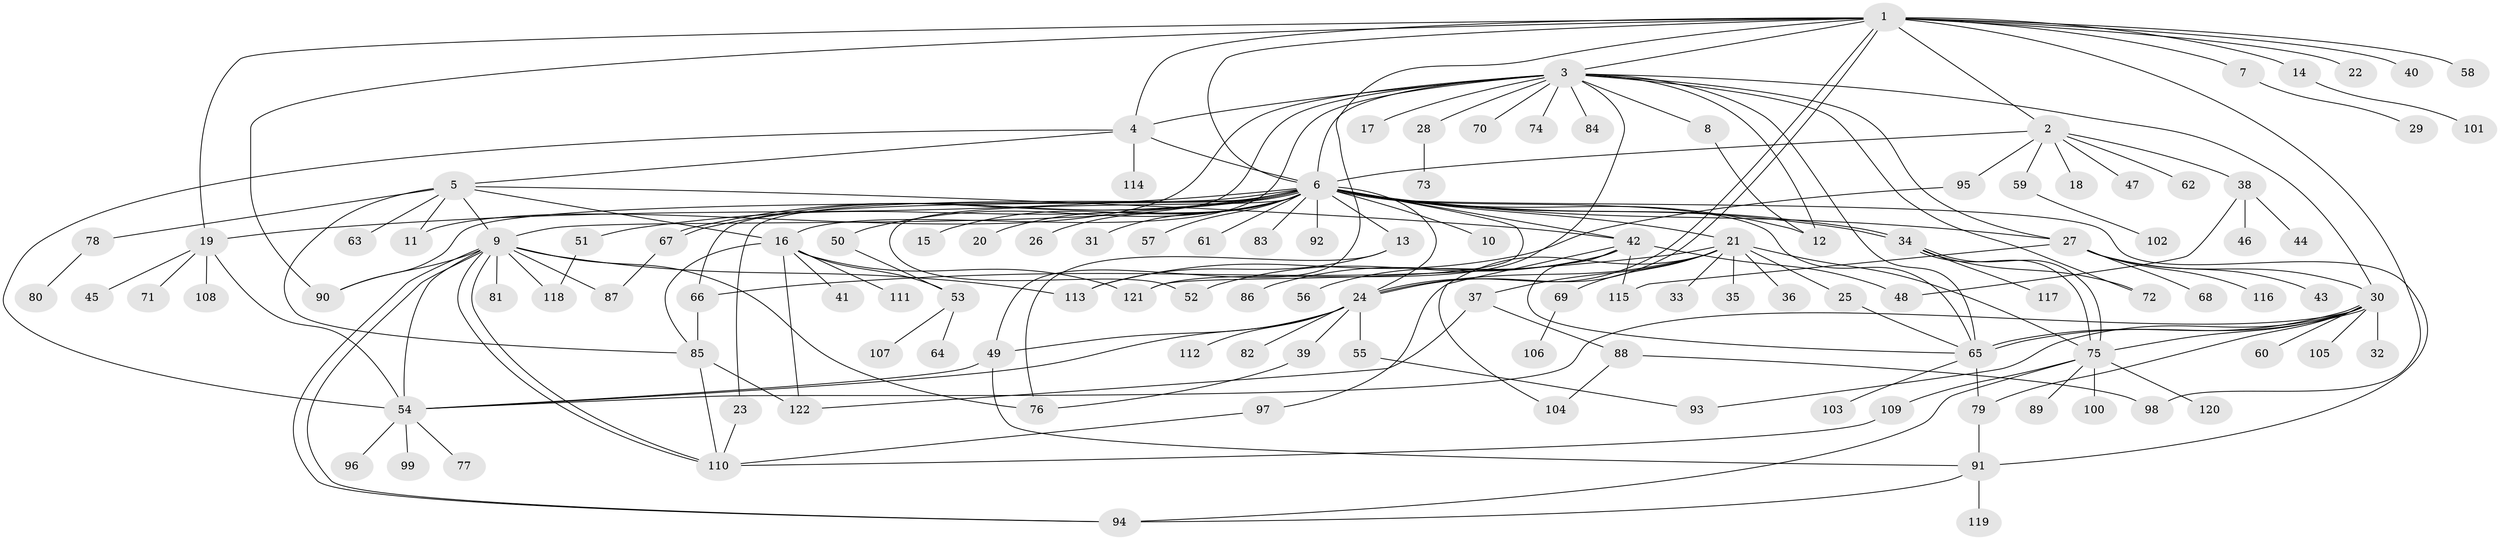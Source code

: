 // coarse degree distribution, {1: 0.7671232876712328, 2: 0.1095890410958904, 5: 0.0273972602739726, 8: 0.0136986301369863, 12: 0.0136986301369863, 36: 0.0136986301369863, 17: 0.0136986301369863, 9: 0.0273972602739726, 3: 0.0136986301369863}
// Generated by graph-tools (version 1.1) at 2025/51/03/04/25 21:51:36]
// undirected, 122 vertices, 187 edges
graph export_dot {
graph [start="1"]
  node [color=gray90,style=filled];
  1;
  2;
  3;
  4;
  5;
  6;
  7;
  8;
  9;
  10;
  11;
  12;
  13;
  14;
  15;
  16;
  17;
  18;
  19;
  20;
  21;
  22;
  23;
  24;
  25;
  26;
  27;
  28;
  29;
  30;
  31;
  32;
  33;
  34;
  35;
  36;
  37;
  38;
  39;
  40;
  41;
  42;
  43;
  44;
  45;
  46;
  47;
  48;
  49;
  50;
  51;
  52;
  53;
  54;
  55;
  56;
  57;
  58;
  59;
  60;
  61;
  62;
  63;
  64;
  65;
  66;
  67;
  68;
  69;
  70;
  71;
  72;
  73;
  74;
  75;
  76;
  77;
  78;
  79;
  80;
  81;
  82;
  83;
  84;
  85;
  86;
  87;
  88;
  89;
  90;
  91;
  92;
  93;
  94;
  95;
  96;
  97;
  98;
  99;
  100;
  101;
  102;
  103;
  104;
  105;
  106;
  107;
  108;
  109;
  110;
  111;
  112;
  113;
  114;
  115;
  116;
  117;
  118;
  119;
  120;
  121;
  122;
  1 -- 2;
  1 -- 3;
  1 -- 4;
  1 -- 6;
  1 -- 7;
  1 -- 14;
  1 -- 19;
  1 -- 22;
  1 -- 24;
  1 -- 24;
  1 -- 40;
  1 -- 49;
  1 -- 58;
  1 -- 90;
  1 -- 98;
  2 -- 6;
  2 -- 18;
  2 -- 38;
  2 -- 47;
  2 -- 59;
  2 -- 62;
  2 -- 95;
  3 -- 4;
  3 -- 6;
  3 -- 8;
  3 -- 9;
  3 -- 11;
  3 -- 12;
  3 -- 16;
  3 -- 17;
  3 -- 27;
  3 -- 28;
  3 -- 30;
  3 -- 65;
  3 -- 70;
  3 -- 72;
  3 -- 74;
  3 -- 84;
  3 -- 121;
  4 -- 5;
  4 -- 6;
  4 -- 54;
  4 -- 114;
  5 -- 9;
  5 -- 11;
  5 -- 16;
  5 -- 42;
  5 -- 63;
  5 -- 78;
  5 -- 85;
  6 -- 10;
  6 -- 12;
  6 -- 13;
  6 -- 15;
  6 -- 19;
  6 -- 20;
  6 -- 21;
  6 -- 23;
  6 -- 24;
  6 -- 26;
  6 -- 27;
  6 -- 31;
  6 -- 34;
  6 -- 34;
  6 -- 42;
  6 -- 50;
  6 -- 51;
  6 -- 52;
  6 -- 57;
  6 -- 61;
  6 -- 65;
  6 -- 66;
  6 -- 67;
  6 -- 67;
  6 -- 83;
  6 -- 90;
  6 -- 91;
  6 -- 92;
  6 -- 121;
  7 -- 29;
  8 -- 12;
  9 -- 54;
  9 -- 76;
  9 -- 81;
  9 -- 87;
  9 -- 90;
  9 -- 94;
  9 -- 94;
  9 -- 110;
  9 -- 110;
  9 -- 113;
  9 -- 118;
  13 -- 76;
  13 -- 113;
  14 -- 101;
  16 -- 41;
  16 -- 53;
  16 -- 85;
  16 -- 111;
  16 -- 121;
  16 -- 122;
  19 -- 45;
  19 -- 54;
  19 -- 71;
  19 -- 108;
  21 -- 24;
  21 -- 25;
  21 -- 33;
  21 -- 35;
  21 -- 36;
  21 -- 37;
  21 -- 66;
  21 -- 69;
  21 -- 75;
  21 -- 97;
  23 -- 110;
  24 -- 39;
  24 -- 49;
  24 -- 54;
  24 -- 55;
  24 -- 82;
  24 -- 112;
  25 -- 65;
  27 -- 30;
  27 -- 43;
  27 -- 68;
  27 -- 115;
  27 -- 116;
  28 -- 73;
  30 -- 32;
  30 -- 54;
  30 -- 60;
  30 -- 65;
  30 -- 65;
  30 -- 75;
  30 -- 79;
  30 -- 93;
  30 -- 105;
  34 -- 72;
  34 -- 75;
  34 -- 75;
  34 -- 117;
  37 -- 88;
  37 -- 122;
  38 -- 44;
  38 -- 46;
  38 -- 48;
  39 -- 76;
  42 -- 48;
  42 -- 52;
  42 -- 56;
  42 -- 65;
  42 -- 86;
  42 -- 104;
  42 -- 115;
  49 -- 54;
  49 -- 91;
  50 -- 53;
  51 -- 118;
  53 -- 64;
  53 -- 107;
  54 -- 77;
  54 -- 96;
  54 -- 99;
  55 -- 93;
  59 -- 102;
  65 -- 79;
  65 -- 103;
  66 -- 85;
  67 -- 87;
  69 -- 106;
  75 -- 89;
  75 -- 94;
  75 -- 100;
  75 -- 109;
  75 -- 120;
  78 -- 80;
  79 -- 91;
  85 -- 110;
  85 -- 122;
  88 -- 98;
  88 -- 104;
  91 -- 94;
  91 -- 119;
  95 -- 113;
  97 -- 110;
  109 -- 110;
}
